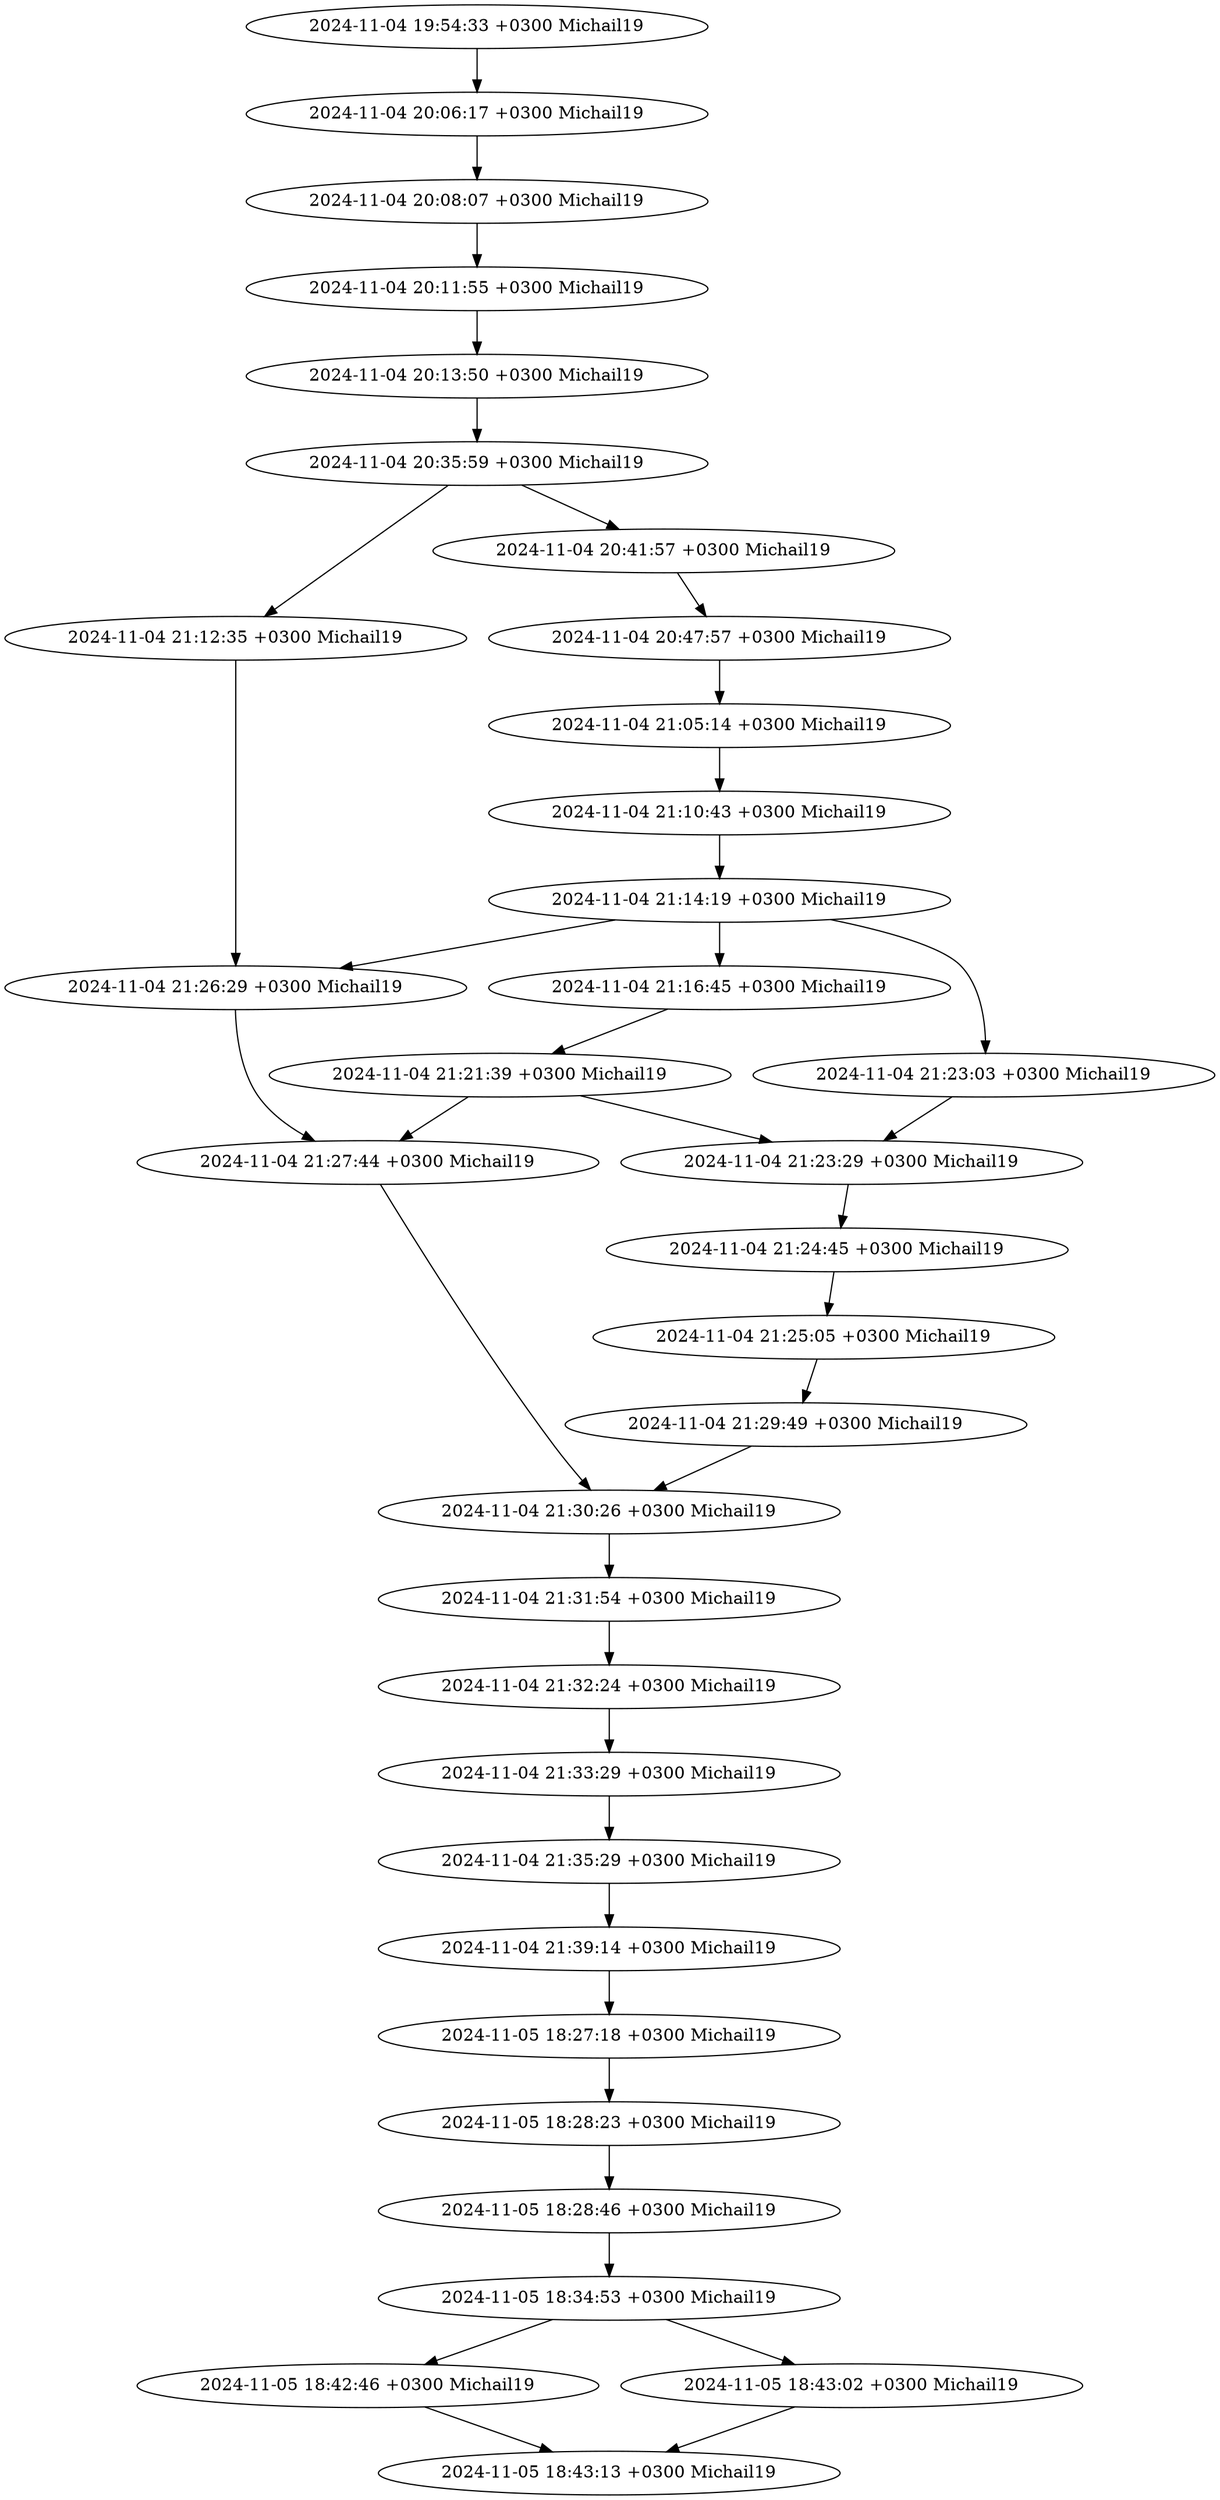 digraph G {
    "e3b70061378da726f3ceeaf2d0269b4eefe2dc3b" [label="2024-11-05 18:43:13 +0300 Michail19"];
    "3d77da5bc5a068613d26a65286ca0f2a2ff33743" -> "e3b70061378da726f3ceeaf2d0269b4eefe2dc3b";
    "016a42dcc4731e8f6f7845a3f2d653c835c82487" -> "e3b70061378da726f3ceeaf2d0269b4eefe2dc3b";
    "016a42dcc4731e8f6f7845a3f2d653c835c82487" [label="2024-11-05 18:43:02 +0300 Michail19"];
    "b226757a0d3bdfe7bb9288eb36a1d08d2208f8b4" -> "016a42dcc4731e8f6f7845a3f2d653c835c82487";
    "3d77da5bc5a068613d26a65286ca0f2a2ff33743" [label="2024-11-05 18:42:46 +0300 Michail19"];
    "b226757a0d3bdfe7bb9288eb36a1d08d2208f8b4" -> "3d77da5bc5a068613d26a65286ca0f2a2ff33743";
    "b226757a0d3bdfe7bb9288eb36a1d08d2208f8b4" [label="2024-11-05 18:34:53 +0300 Michail19"];
    "ccdcfe9ed949ec27fdd7b2abea438e35f5e95e4b" -> "b226757a0d3bdfe7bb9288eb36a1d08d2208f8b4";
    "ccdcfe9ed949ec27fdd7b2abea438e35f5e95e4b" [label="2024-11-05 18:28:46 +0300 Michail19"];
    "5cc2021d1bb188f77fb91625237769888bbadb6b" -> "ccdcfe9ed949ec27fdd7b2abea438e35f5e95e4b";
    "5cc2021d1bb188f77fb91625237769888bbadb6b" [label="2024-11-05 18:28:23 +0300 Michail19"];
    "6e096d0e4d9518a4cdc1dcd818f24d45d089ac40" -> "5cc2021d1bb188f77fb91625237769888bbadb6b";
    "6e096d0e4d9518a4cdc1dcd818f24d45d089ac40" [label="2024-11-05 18:27:18 +0300 Michail19"];
    "1eda873f39f2ef5b56b48f18aba46085dcb16463" -> "6e096d0e4d9518a4cdc1dcd818f24d45d089ac40";
    "1eda873f39f2ef5b56b48f18aba46085dcb16463" [label="2024-11-04 21:39:14 +0300 Michail19"];
    "faf27f33da1ac2b9a6ba56a9acee074dde2328a9" -> "1eda873f39f2ef5b56b48f18aba46085dcb16463";
    "faf27f33da1ac2b9a6ba56a9acee074dde2328a9" [label="2024-11-04 21:35:29 +0300 Michail19"];
    "5bc47770626fa6522dd3635f32bc004795204252" -> "faf27f33da1ac2b9a6ba56a9acee074dde2328a9";
    "5bc47770626fa6522dd3635f32bc004795204252" [label="2024-11-04 21:33:29 +0300 Michail19"];
    "7099867cd09df0a27ef1f1914b0ce8fc3078f9d8" -> "5bc47770626fa6522dd3635f32bc004795204252";
    "7099867cd09df0a27ef1f1914b0ce8fc3078f9d8" [label="2024-11-04 21:32:24 +0300 Michail19"];
    "a49ea5245a819f11aacb317402d5c23237cf3d98" -> "7099867cd09df0a27ef1f1914b0ce8fc3078f9d8";
    "a49ea5245a819f11aacb317402d5c23237cf3d98" [label="2024-11-04 21:31:54 +0300 Michail19"];
    "866a92b401ca8e83ca3d6316dcd1e22a87e8d117" -> "a49ea5245a819f11aacb317402d5c23237cf3d98";
    "866a92b401ca8e83ca3d6316dcd1e22a87e8d117" [label="2024-11-04 21:30:26 +0300 Michail19"];
    "7a9c55e732c953dd22e3865b1cc2107096188ec9" -> "866a92b401ca8e83ca3d6316dcd1e22a87e8d117";
    "73258d26e192bf42274e86f7e9734c17fe21e55b" -> "866a92b401ca8e83ca3d6316dcd1e22a87e8d117";
    "7a9c55e732c953dd22e3865b1cc2107096188ec9" [label="2024-11-04 21:29:49 +0300 Michail19"];
    "efd17ccf36fa9608f6c69e0652765e1c54b61b89" -> "7a9c55e732c953dd22e3865b1cc2107096188ec9";
    "73258d26e192bf42274e86f7e9734c17fe21e55b" [label="2024-11-04 21:27:44 +0300 Michail19"];
    "4821cdb57677a2af54a3b32aca9c1be37ca16872" -> "73258d26e192bf42274e86f7e9734c17fe21e55b";
    "7fc610c663c07e7da66307da2faa3662ac333b31" -> "73258d26e192bf42274e86f7e9734c17fe21e55b";
    "7fc610c663c07e7da66307da2faa3662ac333b31" [label="2024-11-04 21:26:29 +0300 Michail19"];
    "f2b4ff9571ac4ab389ead3d52375351dd7324293" -> "7fc610c663c07e7da66307da2faa3662ac333b31";
    "2d0f4fdc62858060ae9614b1424f0938bbaa3a52" -> "7fc610c663c07e7da66307da2faa3662ac333b31";
    "efd17ccf36fa9608f6c69e0652765e1c54b61b89" [label="2024-11-04 21:25:05 +0300 Michail19"];
    "9e4e44ee2bd6a0e7eb1ea17b4f37920688e868e3" -> "efd17ccf36fa9608f6c69e0652765e1c54b61b89";
    "9e4e44ee2bd6a0e7eb1ea17b4f37920688e868e3" [label="2024-11-04 21:24:45 +0300 Michail19"];
    "b8d8953f7ce8fc7522e840ef1407c0d3f7119dd0" -> "9e4e44ee2bd6a0e7eb1ea17b4f37920688e868e3";
    "b8d8953f7ce8fc7522e840ef1407c0d3f7119dd0" [label="2024-11-04 21:23:29 +0300 Michail19"];
    "cb0adba88edc4027e7af5d1263faa7728e007dbc" -> "b8d8953f7ce8fc7522e840ef1407c0d3f7119dd0";
    "4821cdb57677a2af54a3b32aca9c1be37ca16872" -> "b8d8953f7ce8fc7522e840ef1407c0d3f7119dd0";
    "cb0adba88edc4027e7af5d1263faa7728e007dbc" [label="2024-11-04 21:23:03 +0300 Michail19"];
    "f2b4ff9571ac4ab389ead3d52375351dd7324293" -> "cb0adba88edc4027e7af5d1263faa7728e007dbc";
    "4821cdb57677a2af54a3b32aca9c1be37ca16872" [label="2024-11-04 21:21:39 +0300 Michail19"];
    "0521441b2467a0f04cd6b93a559208cb02ce9157" -> "4821cdb57677a2af54a3b32aca9c1be37ca16872";
    "0521441b2467a0f04cd6b93a559208cb02ce9157" [label="2024-11-04 21:16:45 +0300 Michail19"];
    "f2b4ff9571ac4ab389ead3d52375351dd7324293" -> "0521441b2467a0f04cd6b93a559208cb02ce9157";
    "f2b4ff9571ac4ab389ead3d52375351dd7324293" [label="2024-11-04 21:14:19 +0300 Michail19"];
    "8b50d4b403be2a20fe8b77a8ab2e54a6161746f5" -> "f2b4ff9571ac4ab389ead3d52375351dd7324293";
    "2d0f4fdc62858060ae9614b1424f0938bbaa3a52" [label="2024-11-04 21:12:35 +0300 Michail19"];
    "370b81cb2696b5585780ff9c1359753ce070d8a6" -> "2d0f4fdc62858060ae9614b1424f0938bbaa3a52";
    "8b50d4b403be2a20fe8b77a8ab2e54a6161746f5" [label="2024-11-04 21:10:43 +0300 Michail19"];
    "20d60cd260b4c83e5d54e93c36e41720101eb681" -> "8b50d4b403be2a20fe8b77a8ab2e54a6161746f5";
    "20d60cd260b4c83e5d54e93c36e41720101eb681" [label="2024-11-04 21:05:14 +0300 Michail19"];
    "9b440faa52a7ab727df50053aa68a014c2ebaf03" -> "20d60cd260b4c83e5d54e93c36e41720101eb681";
    "9b440faa52a7ab727df50053aa68a014c2ebaf03" [label="2024-11-04 20:47:57 +0300 Michail19"];
    "6e5519de86204676ec1090770f51b928f61f6c24" -> "9b440faa52a7ab727df50053aa68a014c2ebaf03";
    "6e5519de86204676ec1090770f51b928f61f6c24" [label="2024-11-04 20:41:57 +0300 Michail19"];
    "370b81cb2696b5585780ff9c1359753ce070d8a6" -> "6e5519de86204676ec1090770f51b928f61f6c24";
    "370b81cb2696b5585780ff9c1359753ce070d8a6" [label="2024-11-04 20:35:59 +0300 Michail19"];
    "6e44a9eccef9dc107c26c453559d669ebd84dbcc" -> "370b81cb2696b5585780ff9c1359753ce070d8a6";
    "6e44a9eccef9dc107c26c453559d669ebd84dbcc" [label="2024-11-04 20:13:50 +0300 Michail19"];
    "46367f7de67175d5f03c9e8ae2067ac21fec0a92" -> "6e44a9eccef9dc107c26c453559d669ebd84dbcc";
    "46367f7de67175d5f03c9e8ae2067ac21fec0a92" [label="2024-11-04 20:11:55 +0300 Michail19"];
    "49837d93d4a5fb59956aadbba3c262efa4b05267" -> "46367f7de67175d5f03c9e8ae2067ac21fec0a92";
    "49837d93d4a5fb59956aadbba3c262efa4b05267" [label="2024-11-04 20:08:07 +0300 Michail19"];
    "1c911d746562f2b41f69b62a80a2f5a56168f865" -> "49837d93d4a5fb59956aadbba3c262efa4b05267";
    "1c911d746562f2b41f69b62a80a2f5a56168f865" [label="2024-11-04 20:06:17 +0300 Michail19"];
    "27dfd2e4035db62bb239fdf60053539fa3b2f90f" -> "1c911d746562f2b41f69b62a80a2f5a56168f865";
    "27dfd2e4035db62bb239fdf60053539fa3b2f90f" [label="2024-11-04 19:54:33 +0300 Michail19"];
}